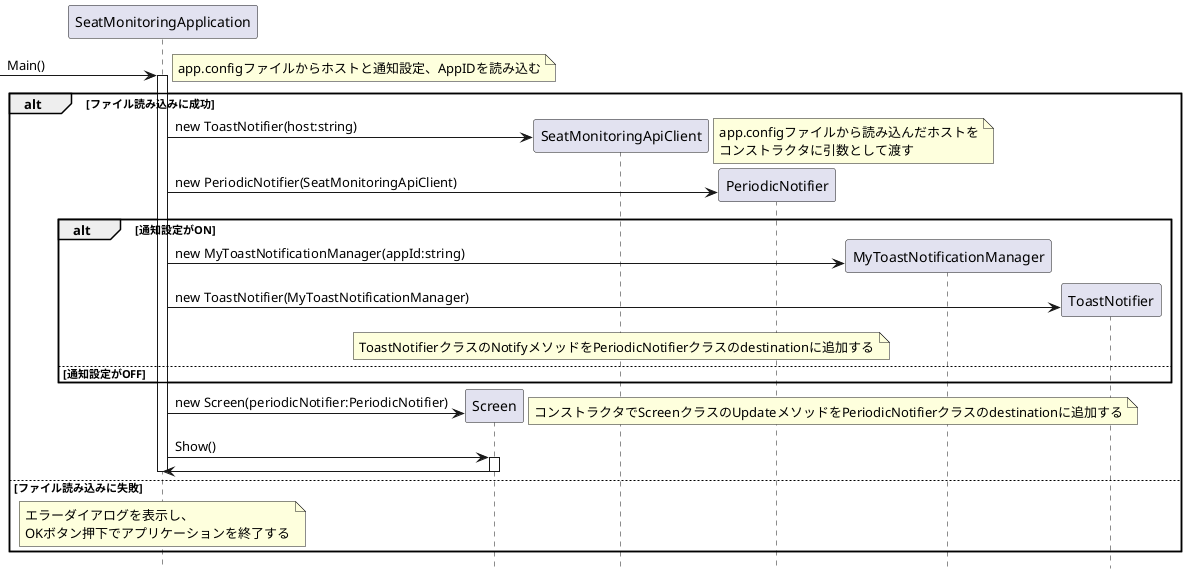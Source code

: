 @startuml 座席監視アプリ起動シーケンス図
hide footbox

participant "SeatMonitoringApplication" as SeatMonitoringApplication
participant "Screen" as Screen

-> SeatMonitoringApplication :Main()
activate SeatMonitoringApplication
note right
	app.configファイルからホストと通知設定、AppIDを読み込む
end note

alt ファイル読み込みに成功
	create SeatMonitoringApiClient
	SeatMonitoringApplication -> SeatMonitoringApiClient : new ToastNotifier(host:string)
	note right
		app.configファイルから読み込んだホストを
		コンストラクタに引数として渡す
	end note

	create PeriodicNotifier
	SeatMonitoringApplication -> PeriodicNotifier : new PeriodicNotifier(SeatMonitoringApiClient)

	alt 通知設定がON
		create MyToastNotificationManager
		SeatMonitoringApplication -> MyToastNotificationManager : new MyToastNotificationManager(appId:string)

		create ToastNotifier
		SeatMonitoringApplication -> ToastNotifier : new ToastNotifier(MyToastNotificationManager)
		note over SeatMonitoringApiClient
			ToastNotifierクラスのNotifyメソッドをPeriodicNotifierクラスのdestinationに追加する
		end note
	else 通知設定がOFF

	end

	create Screen
	SeatMonitoringApplication -> Screen : new Screen(periodicNotifier:PeriodicNotifier)
	note right
		コンストラクタでScreenクラスのUpdateメソッドをPeriodicNotifierクラスのdestinationに追加する
	end note
	SeatMonitoringApplication -> Screen : Show()
	activate Screen
	SeatMonitoringApplication <- Screen
	deactivate Screen
else ファイル読み込みに失敗
	note over SeatMonitoringApplication
		エラーダイアログを表示し、
		OKボタン押下でアプリケーションを終了する
	end note
	deactivate SeatMonitoringApplication
end

@enduml